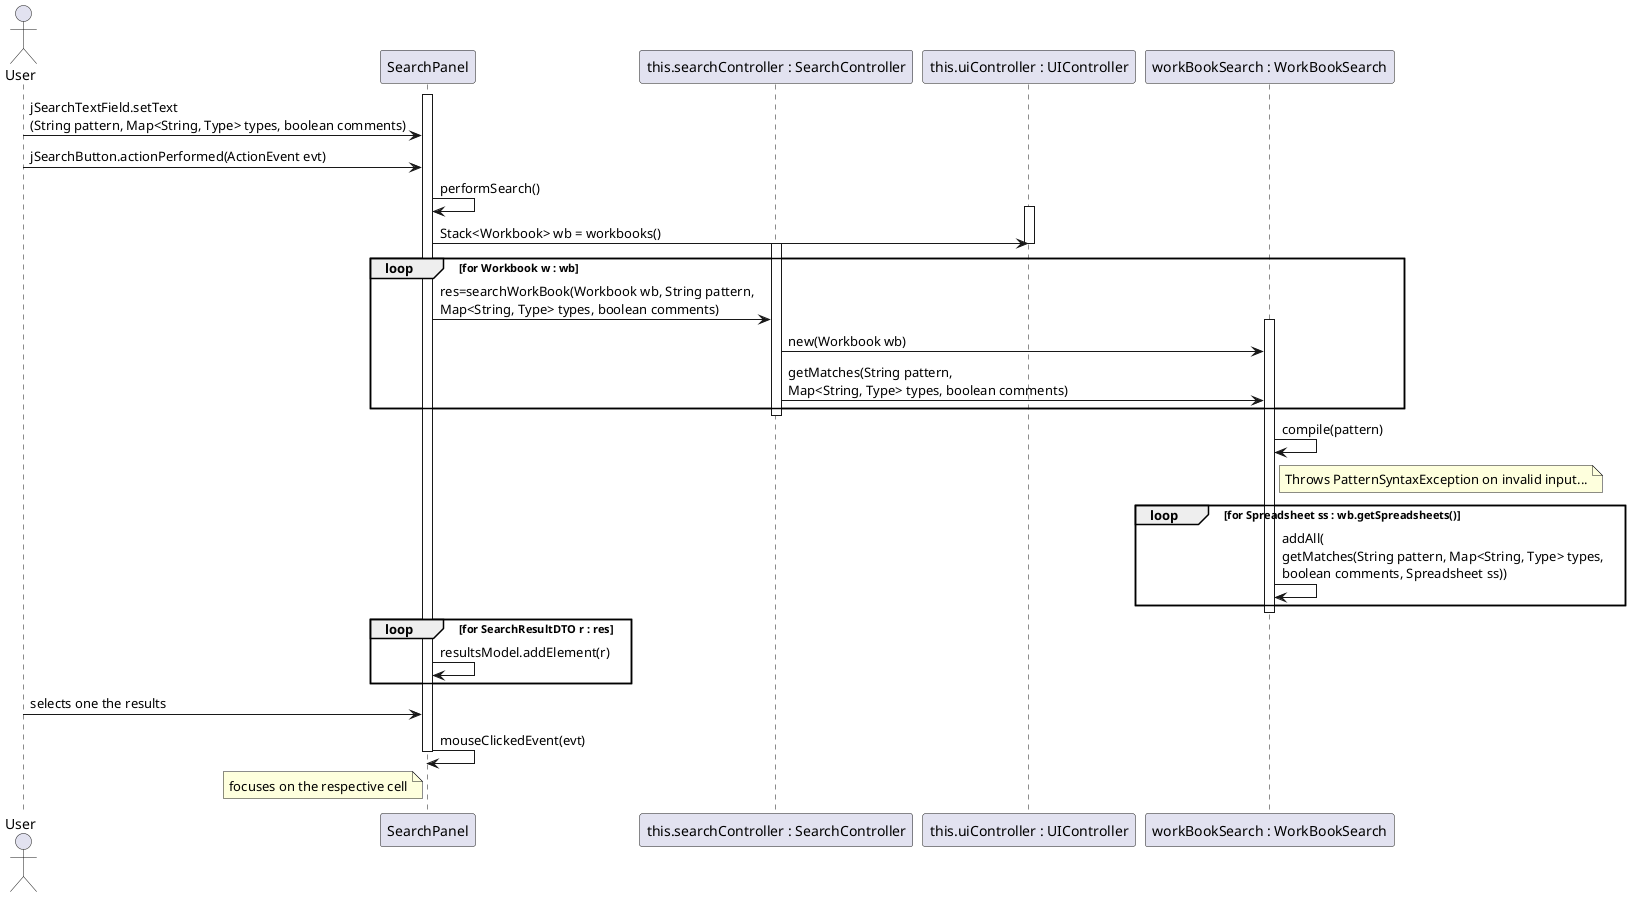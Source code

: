   @startuml doc-files/core07_02_design_2.png
  actor User
  participant SearchPanel as SP
  participant "this.searchController : SearchController" as SC
  participant "this.uiController : UIController" as UIC
  participant "workBookSearch : WorkBookSearch" as wbs

  activate SP
  User -> SP : jSearchTextField.setText\n(String pattern, Map<String, Type> types, boolean comments)
  User -> SP : jSearchButton.actionPerformed(ActionEvent evt)
  SP -> SP : performSearch()
  activate UIC
  SP -> UIC : Stack<Workbook> wb = workbooks()
  deactivate UIC

  activate SC
  loop for Workbook w : wb
  SP -> SC : res=searchWorkBook(Workbook wb, String pattern,\nMap<String, Type> types, boolean comments)
  activate wbs
  SC -> wbs : new(Workbook wb)
  SC -> wbs : getMatches(String pattern,\nMap<String, Type> types, boolean comments)
  end loop
  deactivate SC

  wbs -> wbs : compile(pattern)
  note right of wbs
        Throws PatternSyntaxException on invalid input...
  end note
  loop for Spreadsheet ss : wb.getSpreadsheets()
  	wbs -> wbs : addAll(\ngetMatches(String pattern, Map<String, Type> types,\nboolean comments, Spreadsheet ss))
  end
  deactivate wbs
  loop for SearchResultDTO r : res
  	SP -> SP : resultsModel.addElement(r)
  end

  User -> SP : selects one the results
  SP -> SP : mouseClickedEvent(evt)
  note left of SP : focuses on the respective cell

  deactivate SP
  @enduml
